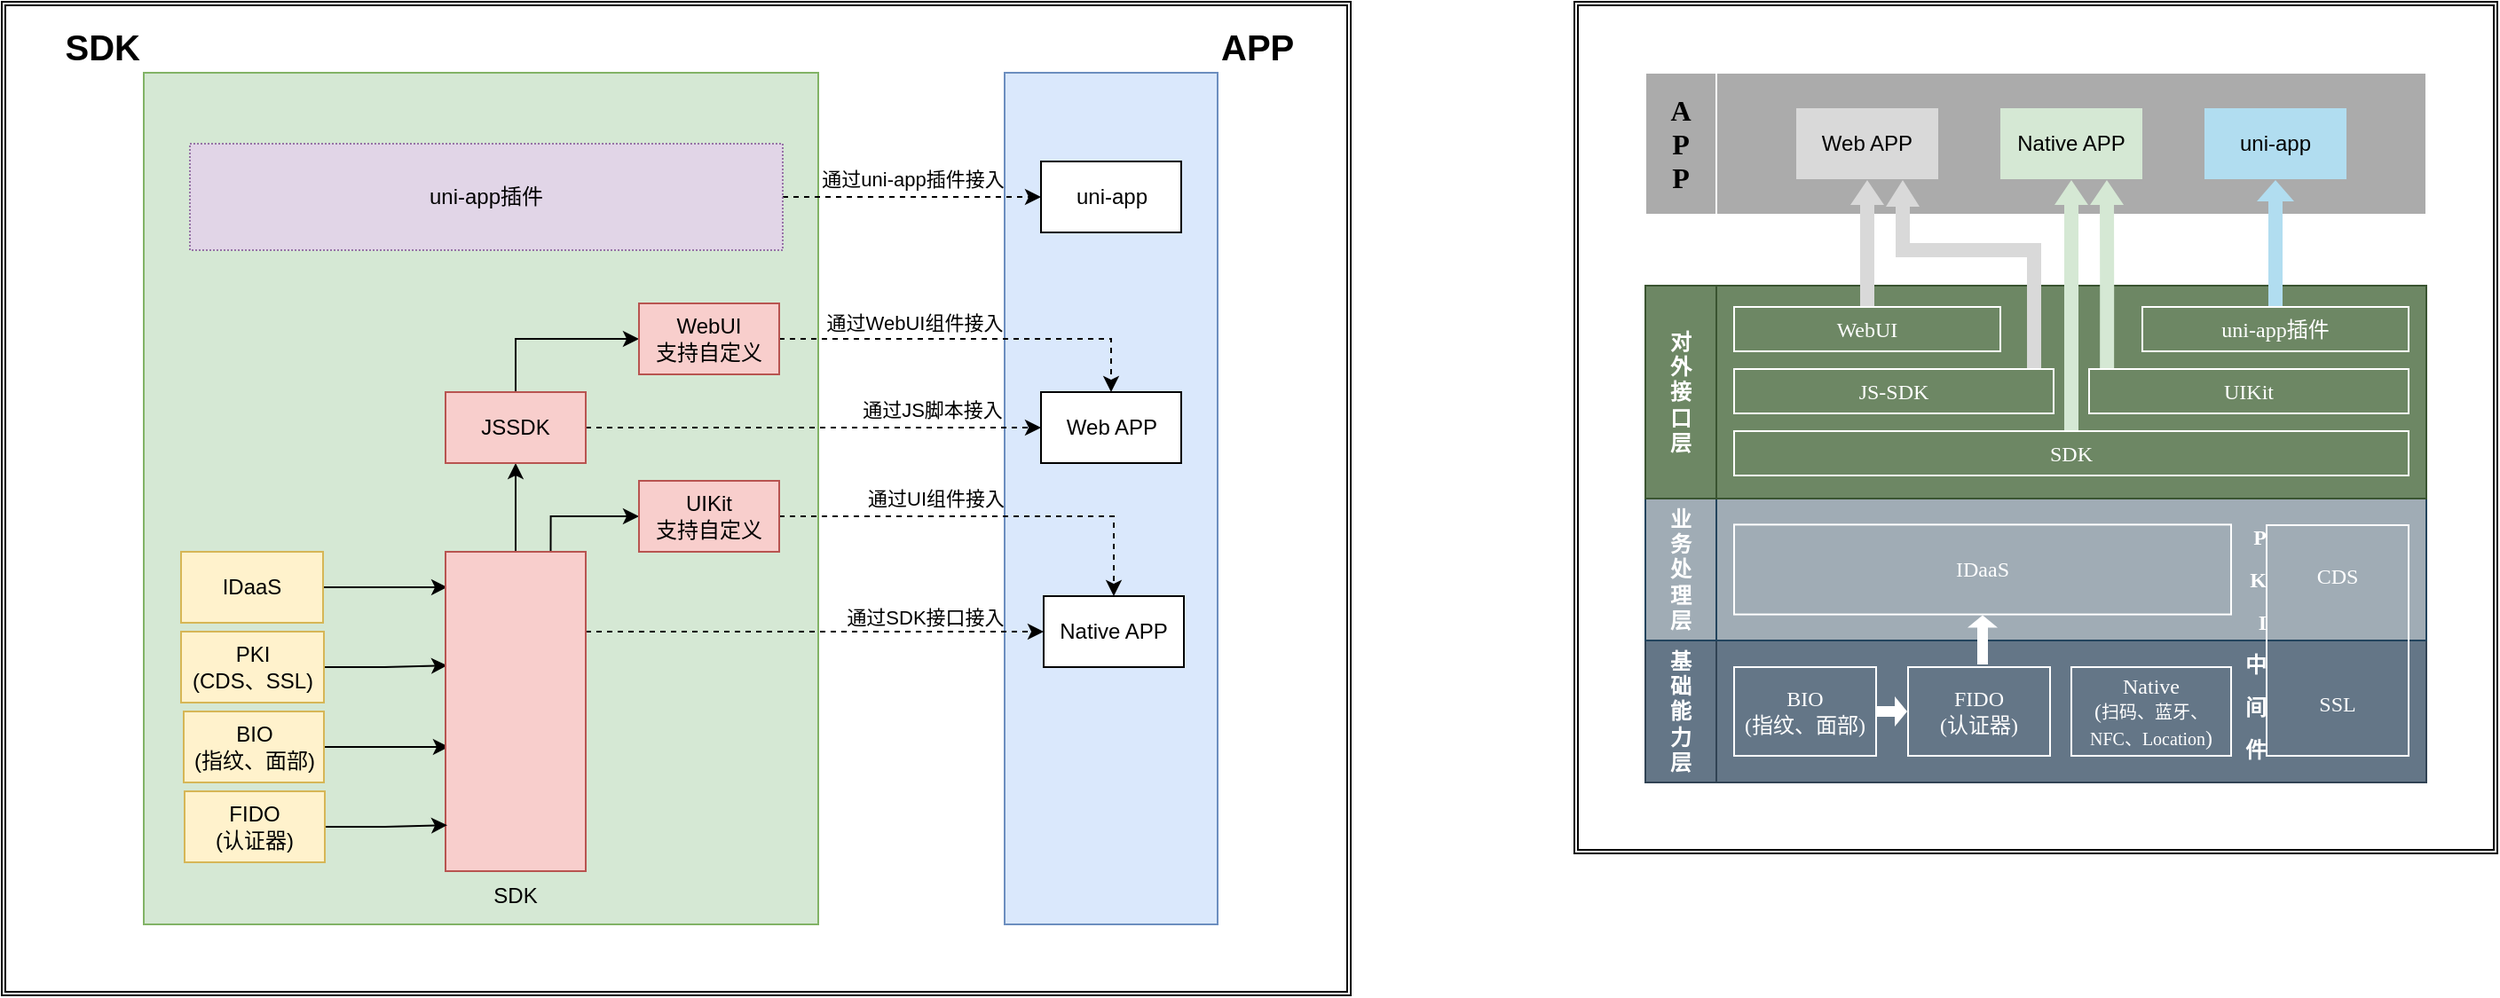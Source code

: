 <mxfile version="14.7.0" type="github">
  <diagram id="6imWZsSA1UWf6HAIqSkL" name="Page-1">
    <mxGraphModel dx="946" dy="539" grid="1" gridSize="10" guides="1" tooltips="1" connect="1" arrows="1" fold="1" page="1" pageScale="1" pageWidth="827" pageHeight="1169" math="0" shadow="0">
      <root>
        <mxCell id="0" />
        <mxCell id="1" parent="0" />
        <mxCell id="tUy6UiczHFlV-gSkyuVa-49" value="" style="shape=ext;double=1;rounded=0;whiteSpace=wrap;html=1;" vertex="1" parent="1">
          <mxGeometry x="920" y="240" width="520" height="480" as="geometry" />
        </mxCell>
        <mxCell id="tUy6UiczHFlV-gSkyuVa-1" value="" style="rounded=0;whiteSpace=wrap;html=1;fillColor=#647687;strokeColor=#314354;fontColor=#ffffff;" vertex="1" parent="1">
          <mxGeometry x="1000" y="600" width="400" height="80" as="geometry" />
        </mxCell>
        <mxCell id="tUy6UiczHFlV-gSkyuVa-2" value="" style="rounded=0;whiteSpace=wrap;html=1;strokeColor=#23445d;fillColor=#A0ACB5;" vertex="1" parent="1">
          <mxGeometry x="1000" y="520" width="400" height="80" as="geometry" />
        </mxCell>
        <mxCell id="tUy6UiczHFlV-gSkyuVa-3" value="&lt;b&gt;基&lt;br&gt;础&lt;br&gt;能&lt;br&gt;力&lt;br&gt;层&lt;/b&gt;" style="rounded=0;labelPosition=center;verticalLabelPosition=middle;align=center;verticalAlign=middle;horizontal=1;whiteSpace=wrap;fillColor=#647687;strokeColor=#314354;fontFamily=Verdana;html=1;labelBorderColor=none;fontColor=#ffffff;" vertex="1" parent="1">
          <mxGeometry x="960" y="600" width="40" height="80" as="geometry" />
        </mxCell>
        <mxCell id="5RzqA2Xlz0qxmawMThW2-2" value="" style="shape=ext;double=1;rounded=0;whiteSpace=wrap;html=1;" parent="1" vertex="1">
          <mxGeometry x="34" y="240" width="760" height="560" as="geometry" />
        </mxCell>
        <mxCell id="Ub4LqbdLNaHDUeAe_q9h-45" value="&lt;b&gt;&lt;font style=&quot;font-size: 20px&quot;&gt;SDK&lt;/font&gt;&lt;/b&gt;" style="rounded=0;whiteSpace=wrap;html=1;fillColor=#d5e8d4;strokeColor=#82b366;labelPosition=left;verticalLabelPosition=top;align=right;verticalAlign=bottom;" parent="1" vertex="1">
          <mxGeometry x="114" y="280" width="380" height="480" as="geometry" />
        </mxCell>
        <mxCell id="Ub4LqbdLNaHDUeAe_q9h-30" value="&lt;font style=&quot;font-size: 20px&quot;&gt;&lt;b&gt;APP&lt;/b&gt;&lt;/font&gt;" style="rounded=0;whiteSpace=wrap;html=1;fillColor=#dae8fc;strokeColor=#6c8ebf;labelPosition=right;verticalLabelPosition=top;align=left;verticalAlign=bottom;" parent="1" vertex="1">
          <mxGeometry x="599" y="280" width="120" height="480" as="geometry" />
        </mxCell>
        <mxCell id="AlgriSjXywLX6hnTCn8b-2" style="edgeStyle=orthogonalEdgeStyle;rounded=0;orthogonalLoop=1;jettySize=auto;html=1;entryX=0.013;entryY=0.356;entryDx=0;entryDy=0;entryPerimeter=0;" parent="1" source="Ub4LqbdLNaHDUeAe_q9h-1" target="Ub4LqbdLNaHDUeAe_q9h-20" edge="1">
          <mxGeometry relative="1" as="geometry" />
        </mxCell>
        <mxCell id="Ub4LqbdLNaHDUeAe_q9h-1" value="PKI&lt;br&gt;(CDS、SSL)" style="rounded=0;whiteSpace=wrap;html=1;fillColor=#fff2cc;strokeColor=#d6b656;" parent="1" vertex="1">
          <mxGeometry x="135" y="595" width="80.5" height="40" as="geometry" />
        </mxCell>
        <mxCell id="AlgriSjXywLX6hnTCn8b-3" style="edgeStyle=orthogonalEdgeStyle;rounded=0;orthogonalLoop=1;jettySize=auto;html=1;entryX=0.025;entryY=0.611;entryDx=0;entryDy=0;entryPerimeter=0;" parent="1" source="Ub4LqbdLNaHDUeAe_q9h-3" target="Ub4LqbdLNaHDUeAe_q9h-20" edge="1">
          <mxGeometry relative="1" as="geometry" />
        </mxCell>
        <mxCell id="Ub4LqbdLNaHDUeAe_q9h-3" value="BIO&lt;br&gt;(指纹、面部)" style="rounded=0;whiteSpace=wrap;html=1;fillColor=#fff2cc;strokeColor=#d6b656;" parent="1" vertex="1">
          <mxGeometry x="136.5" y="640" width="79" height="40" as="geometry" />
        </mxCell>
        <mxCell id="AlgriSjXywLX6hnTCn8b-1" style="edgeStyle=orthogonalEdgeStyle;rounded=0;orthogonalLoop=1;jettySize=auto;html=1;entryX=0.013;entryY=0.111;entryDx=0;entryDy=0;entryPerimeter=0;" parent="1" source="Ub4LqbdLNaHDUeAe_q9h-4" target="Ub4LqbdLNaHDUeAe_q9h-20" edge="1">
          <mxGeometry relative="1" as="geometry" />
        </mxCell>
        <mxCell id="Ub4LqbdLNaHDUeAe_q9h-4" value="IDaaS" style="rounded=0;whiteSpace=wrap;html=1;fillColor=#fff2cc;strokeColor=#d6b656;" parent="1" vertex="1">
          <mxGeometry x="135" y="550" width="80" height="40" as="geometry" />
        </mxCell>
        <mxCell id="Ub4LqbdLNaHDUeAe_q9h-24" style="edgeStyle=orthogonalEdgeStyle;rounded=0;orthogonalLoop=1;jettySize=auto;html=1;entryX=0.5;entryY=1;entryDx=0;entryDy=0;" parent="1" source="Ub4LqbdLNaHDUeAe_q9h-20" target="Ub4LqbdLNaHDUeAe_q9h-21" edge="1">
          <mxGeometry relative="1" as="geometry" />
        </mxCell>
        <mxCell id="Ub4LqbdLNaHDUeAe_q9h-25" style="edgeStyle=orthogonalEdgeStyle;rounded=0;orthogonalLoop=1;jettySize=auto;html=1;entryX=0;entryY=0.5;entryDx=0;entryDy=0;exitX=0.75;exitY=0;exitDx=0;exitDy=0;" parent="1" source="Ub4LqbdLNaHDUeAe_q9h-20" target="Ub4LqbdLNaHDUeAe_q9h-22" edge="1">
          <mxGeometry relative="1" as="geometry" />
        </mxCell>
        <mxCell id="Ub4LqbdLNaHDUeAe_q9h-34" style="edgeStyle=orthogonalEdgeStyle;rounded=0;orthogonalLoop=1;jettySize=auto;html=1;entryX=0;entryY=0.5;entryDx=0;entryDy=0;dashed=1;exitX=1;exitY=0.25;exitDx=0;exitDy=0;" parent="1" source="Ub4LqbdLNaHDUeAe_q9h-20" target="Ub4LqbdLNaHDUeAe_q9h-33" edge="1">
          <mxGeometry relative="1" as="geometry" />
        </mxCell>
        <mxCell id="Ub4LqbdLNaHDUeAe_q9h-41" value="通过SDK接口接入" style="edgeLabel;html=1;align=center;verticalAlign=middle;resizable=0;points=[];labelBackgroundColor=none;" parent="Ub4LqbdLNaHDUeAe_q9h-34" vertex="1" connectable="0">
          <mxGeometry x="0.436" y="3" relative="1" as="geometry">
            <mxPoint x="6" y="-5" as="offset" />
          </mxGeometry>
        </mxCell>
        <mxCell id="Ub4LqbdLNaHDUeAe_q9h-20" value="SDK" style="rounded=0;whiteSpace=wrap;html=1;fillColor=#f8cecc;strokeColor=#b85450;labelPosition=center;verticalLabelPosition=bottom;align=center;verticalAlign=top;" parent="1" vertex="1">
          <mxGeometry x="284" y="550" width="79" height="180" as="geometry" />
        </mxCell>
        <mxCell id="Ub4LqbdLNaHDUeAe_q9h-26" style="edgeStyle=orthogonalEdgeStyle;rounded=0;orthogonalLoop=1;jettySize=auto;html=1;entryX=0;entryY=0.5;entryDx=0;entryDy=0;exitX=0.5;exitY=0;exitDx=0;exitDy=0;" parent="1" source="Ub4LqbdLNaHDUeAe_q9h-21" target="Ub4LqbdLNaHDUeAe_q9h-23" edge="1">
          <mxGeometry relative="1" as="geometry" />
        </mxCell>
        <mxCell id="Ub4LqbdLNaHDUeAe_q9h-37" style="edgeStyle=orthogonalEdgeStyle;rounded=0;orthogonalLoop=1;jettySize=auto;html=1;dashed=1;" parent="1" source="Ub4LqbdLNaHDUeAe_q9h-21" target="Ub4LqbdLNaHDUeAe_q9h-35" edge="1">
          <mxGeometry relative="1" as="geometry" />
        </mxCell>
        <mxCell id="Ub4LqbdLNaHDUeAe_q9h-39" value="通过JS脚本接入" style="edgeLabel;html=1;align=center;verticalAlign=middle;resizable=0;points=[];labelBackgroundColor=none;" parent="Ub4LqbdLNaHDUeAe_q9h-37" vertex="1" connectable="0">
          <mxGeometry x="0.42" relative="1" as="geometry">
            <mxPoint x="13" y="-10" as="offset" />
          </mxGeometry>
        </mxCell>
        <mxCell id="Ub4LqbdLNaHDUeAe_q9h-21" value="JSSDK" style="rounded=0;whiteSpace=wrap;html=1;fillColor=#f8cecc;strokeColor=#b85450;" parent="1" vertex="1">
          <mxGeometry x="284" y="460" width="79" height="40" as="geometry" />
        </mxCell>
        <mxCell id="Ub4LqbdLNaHDUeAe_q9h-36" style="edgeStyle=orthogonalEdgeStyle;rounded=0;orthogonalLoop=1;jettySize=auto;html=1;entryX=0.5;entryY=0;entryDx=0;entryDy=0;dashed=1;" parent="1" source="Ub4LqbdLNaHDUeAe_q9h-22" target="Ub4LqbdLNaHDUeAe_q9h-33" edge="1">
          <mxGeometry relative="1" as="geometry" />
        </mxCell>
        <mxCell id="Ub4LqbdLNaHDUeAe_q9h-40" value="通过UI组件接入" style="edgeLabel;html=1;align=center;verticalAlign=middle;resizable=0;points=[];labelBackgroundColor=none;" parent="Ub4LqbdLNaHDUeAe_q9h-36" vertex="1" connectable="0">
          <mxGeometry x="-0.469" y="4" relative="1" as="geometry">
            <mxPoint x="26" y="-6" as="offset" />
          </mxGeometry>
        </mxCell>
        <mxCell id="Ub4LqbdLNaHDUeAe_q9h-22" value="UIKit&lt;br&gt;支持自定义" style="rounded=0;whiteSpace=wrap;html=1;fillColor=#f8cecc;strokeColor=#b85450;" parent="1" vertex="1">
          <mxGeometry x="393" y="510" width="79" height="40" as="geometry" />
        </mxCell>
        <mxCell id="AlgriSjXywLX6hnTCn8b-5" style="edgeStyle=orthogonalEdgeStyle;rounded=0;orthogonalLoop=1;jettySize=auto;html=1;dashed=1;" parent="1" source="Ub4LqbdLNaHDUeAe_q9h-23" target="Ub4LqbdLNaHDUeAe_q9h-35" edge="1">
          <mxGeometry relative="1" as="geometry" />
        </mxCell>
        <mxCell id="AlgriSjXywLX6hnTCn8b-6" value="通过WebUI组件接入" style="edgeLabel;html=1;align=center;verticalAlign=middle;resizable=0;points=[];labelBackgroundColor=none;" parent="AlgriSjXywLX6hnTCn8b-5" vertex="1" connectable="0">
          <mxGeometry x="-0.438" y="2" relative="1" as="geometry">
            <mxPoint x="15" y="-7" as="offset" />
          </mxGeometry>
        </mxCell>
        <mxCell id="Ub4LqbdLNaHDUeAe_q9h-23" value="WebUI&lt;br&gt;支持自定义" style="rounded=0;whiteSpace=wrap;html=1;fillColor=#f8cecc;strokeColor=#b85450;" parent="1" vertex="1">
          <mxGeometry x="393" y="410" width="79" height="40" as="geometry" />
        </mxCell>
        <mxCell id="Ub4LqbdLNaHDUeAe_q9h-33" value="Native APP" style="rounded=0;whiteSpace=wrap;html=1;" parent="1" vertex="1">
          <mxGeometry x="621" y="575" width="79" height="40" as="geometry" />
        </mxCell>
        <mxCell id="Ub4LqbdLNaHDUeAe_q9h-35" value="Web APP" style="rounded=0;whiteSpace=wrap;html=1;" parent="1" vertex="1">
          <mxGeometry x="619.5" y="460" width="79" height="40" as="geometry" />
        </mxCell>
        <mxCell id="AlgriSjXywLX6hnTCn8b-4" style="edgeStyle=orthogonalEdgeStyle;rounded=0;orthogonalLoop=1;jettySize=auto;html=1;entryX=0.013;entryY=0.856;entryDx=0;entryDy=0;entryPerimeter=0;" parent="1" source="psbZgki1PjB1DpVuzoFS-1" target="Ub4LqbdLNaHDUeAe_q9h-20" edge="1">
          <mxGeometry relative="1" as="geometry" />
        </mxCell>
        <mxCell id="psbZgki1PjB1DpVuzoFS-1" value="FIDO&lt;br&gt;(认证器)" style="rounded=0;whiteSpace=wrap;html=1;fillColor=#fff2cc;strokeColor=#d6b656;" parent="1" vertex="1">
          <mxGeometry x="137" y="685" width="79" height="40" as="geometry" />
        </mxCell>
        <mxCell id="5RzqA2Xlz0qxmawMThW2-4" value="uni-app" style="rounded=0;whiteSpace=wrap;html=1;" parent="1" vertex="1">
          <mxGeometry x="619.5" y="330" width="79" height="40" as="geometry" />
        </mxCell>
        <mxCell id="5RzqA2Xlz0qxmawMThW2-6" style="edgeStyle=orthogonalEdgeStyle;rounded=0;orthogonalLoop=1;jettySize=auto;html=1;entryX=0;entryY=0.5;entryDx=0;entryDy=0;dashed=1;" parent="1" source="5RzqA2Xlz0qxmawMThW2-5" target="5RzqA2Xlz0qxmawMThW2-4" edge="1">
          <mxGeometry relative="1" as="geometry" />
        </mxCell>
        <mxCell id="5RzqA2Xlz0qxmawMThW2-13" value="通过uni-app插件接入" style="edgeLabel;html=1;align=center;verticalAlign=middle;resizable=0;points=[];labelBackgroundColor=none;" parent="5RzqA2Xlz0qxmawMThW2-6" vertex="1" connectable="0">
          <mxGeometry x="0.181" y="1" relative="1" as="geometry">
            <mxPoint x="-13" y="-9" as="offset" />
          </mxGeometry>
        </mxCell>
        <mxCell id="5RzqA2Xlz0qxmawMThW2-5" value="uni-app插件" style="rounded=0;whiteSpace=wrap;html=1;dashed=1;dashPattern=1 1;fillColor=#e1d5e7;strokeColor=#9673a6;" parent="1" vertex="1">
          <mxGeometry x="140" y="320" width="334" height="60" as="geometry" />
        </mxCell>
        <mxCell id="tUy6UiczHFlV-gSkyuVa-5" value="&lt;b&gt;业&lt;br&gt;务&lt;br&gt;处&lt;br&gt;理&lt;br&gt;层&lt;/b&gt;" style="rounded=0;labelPosition=center;verticalLabelPosition=middle;align=center;verticalAlign=middle;horizontal=1;whiteSpace=wrap;strokeColor=#23445d;fontFamily=Verdana;html=1;labelBorderColor=none;fontColor=#FFFFFF;fillColor=#A0ACB5;" vertex="1" parent="1">
          <mxGeometry x="960" y="520" width="40" height="80" as="geometry" />
        </mxCell>
        <mxCell id="tUy6UiczHFlV-gSkyuVa-6" value="&lt;font style=&quot;font-size: 12px&quot;&gt;&lt;b&gt;P&lt;br&gt;K&lt;br&gt;&amp;nbsp;I&lt;br&gt;中&lt;br&gt;&amp;nbsp;间&lt;br&gt;&amp;nbsp;件&lt;/b&gt;&lt;/font&gt;" style="rounded=0;html=1;fontFamily=Verdana;labelPosition=left;verticalLabelPosition=middle;align=right;verticalAlign=middle;fontSize=20;labelBackgroundColor=none;labelBorderColor=none;whiteSpace=wrap;fontColor=#FFFFFF;fillColor=none;strokeColor=#FFFFFF;direction=east;spacingTop=-4;spacing=0;horizontal=1;" vertex="1" parent="1">
          <mxGeometry x="1310" y="535" width="80" height="130" as="geometry" />
        </mxCell>
        <mxCell id="tUy6UiczHFlV-gSkyuVa-7" value="IDaaS" style="rounded=0;whiteSpace=wrap;html=1;fontFamily=Verdana;fillColor=none;strokeColor=#FFFFFF;fontColor=#FFFFFF;" vertex="1" parent="1">
          <mxGeometry x="1010" y="534.69" width="280" height="50.62" as="geometry" />
        </mxCell>
        <mxCell id="tUy6UiczHFlV-gSkyuVa-28" style="edgeStyle=orthogonalEdgeStyle;shape=flexArrow;rounded=0;orthogonalLoop=1;jettySize=auto;html=1;entryX=0;entryY=0.5;entryDx=0;entryDy=0;fontFamily=Verdana;fontSize=12;fontColor=#FFFFFF;fillColor=#ffffff;endWidth=10;endSize=2;width=6;strokeColor=none;" edge="1" parent="1" source="tUy6UiczHFlV-gSkyuVa-9" target="tUy6UiczHFlV-gSkyuVa-23">
          <mxGeometry relative="1" as="geometry" />
        </mxCell>
        <mxCell id="tUy6UiczHFlV-gSkyuVa-9" value="BIO&lt;br&gt;(指纹、面部)" style="rounded=0;whiteSpace=wrap;html=1;fontFamily=Verdana;fillColor=none;strokeColor=#FFFFFF;fontColor=#FFFFFF;" vertex="1" parent="1">
          <mxGeometry x="1010" y="615" width="80" height="50" as="geometry" />
        </mxCell>
        <mxCell id="tUy6UiczHFlV-gSkyuVa-13" value="CDS&lt;br style=&quot;font-size: 13px;&quot;&gt;Cert、SSL" style="text;html=1;fillColor=none;align=center;verticalAlign=middle;whiteSpace=wrap;rounded=0;fontFamily=Verdana;fontSize=13;fontColor=#FFFFFF;strokeColor=#FFFFFF;" vertex="1" parent="1">
          <mxGeometry x="1230" y="447" width="100" height="40" as="geometry" />
        </mxCell>
        <mxCell id="tUy6UiczHFlV-gSkyuVa-15" value="Native&lt;br&gt;(&lt;font style=&quot;font-size: 10px&quot;&gt;扫码&lt;font style=&quot;font-size: 10px&quot;&gt;、蓝牙、&lt;br&gt;NFC、Location&lt;/font&gt;&lt;/font&gt;)" style="rounded=0;whiteSpace=wrap;html=1;fontFamily=Verdana;fillColor=none;strokeColor=#FFFFFF;fontColor=#FFFFFF;" vertex="1" parent="1">
          <mxGeometry x="1200" y="615" width="90" height="50" as="geometry" />
        </mxCell>
        <mxCell id="tUy6UiczHFlV-gSkyuVa-17" value="" style="rounded=0;whiteSpace=wrap;html=1;strokeColor=#3A5431;gradientDirection=south;fillColor=#6d8764;labelPosition=right;verticalLabelPosition=top;align=left;verticalAlign=bottom;fontColor=#67AB9F;" vertex="1" parent="1">
          <mxGeometry x="1000" y="400" width="400" height="120" as="geometry" />
        </mxCell>
        <mxCell id="tUy6UiczHFlV-gSkyuVa-18" value="&lt;b&gt;对&lt;br&gt;外&lt;br&gt;接&lt;br&gt;口&lt;br&gt;层&lt;/b&gt;" style="rounded=0;labelPosition=center;verticalLabelPosition=middle;align=center;verticalAlign=middle;horizontal=1;whiteSpace=wrap;strokeColor=#3A5431;fontFamily=Verdana;html=1;labelBorderColor=none;gradientDirection=south;fillColor=#6d8764;fontColor=#ffffff;" vertex="1" parent="1">
          <mxGeometry x="960" y="400" width="40" height="120" as="geometry" />
        </mxCell>
        <mxCell id="tUy6UiczHFlV-gSkyuVa-20" value="" style="rounded=0;whiteSpace=wrap;html=1;fontFamily=Verdana;fontSize=12;strokeColor=#FFFFFF;fillColor=#ABABAB;labelPosition=right;verticalLabelPosition=top;align=left;verticalAlign=bottom;fontColor=#7A7A7A;" vertex="1" parent="1">
          <mxGeometry x="1000" y="280" width="400" height="80" as="geometry" />
        </mxCell>
        <mxCell id="tUy6UiczHFlV-gSkyuVa-44" style="edgeStyle=orthogonalEdgeStyle;shape=flexArrow;rounded=0;orthogonalLoop=1;jettySize=auto;html=1;entryX=0.5;entryY=1;entryDx=0;entryDy=0;fontFamily=Verdana;fontSize=20;fontColor=#000000;endWidth=10;endSize=4.33;width=8;fillColor=#d5e8d4;strokeColor=none;" edge="1" parent="1" source="tUy6UiczHFlV-gSkyuVa-21" target="tUy6UiczHFlV-gSkyuVa-41">
          <mxGeometry relative="1" as="geometry">
            <Array as="points" />
          </mxGeometry>
        </mxCell>
        <mxCell id="tUy6UiczHFlV-gSkyuVa-21" value="&lt;font color=&quot;#ffffff&quot;&gt;SDK&lt;/font&gt;" style="rounded=0;whiteSpace=wrap;html=1;fontFamily=Verdana;fontSize=12;fontColor=#67AB9F;strokeColor=#FFFFFF;fillColor=none;" vertex="1" parent="1">
          <mxGeometry x="1010" y="482" width="380" height="25" as="geometry" />
        </mxCell>
        <mxCell id="tUy6UiczHFlV-gSkyuVa-23" value="FIDO&lt;br&gt;(认证器)" style="rounded=0;whiteSpace=wrap;html=1;fontFamily=Verdana;fillColor=none;strokeColor=#FFFFFF;fontColor=#FFFFFF;" vertex="1" parent="1">
          <mxGeometry x="1108" y="615" width="80" height="50" as="geometry" />
        </mxCell>
        <mxCell id="tUy6UiczHFlV-gSkyuVa-48" style="edgeStyle=orthogonalEdgeStyle;shape=flexArrow;rounded=0;orthogonalLoop=1;jettySize=auto;html=1;entryX=0.75;entryY=1;entryDx=0;entryDy=0;fontFamily=Verdana;fontSize=20;fontColor=#000000;exitX=0.939;exitY=0;exitDx=0;exitDy=0;exitPerimeter=0;width=8;endSize=4.67;endWidth=10;strokeColor=none;fillColor=#D9D9D9;" edge="1" parent="1" source="tUy6UiczHFlV-gSkyuVa-25" target="tUy6UiczHFlV-gSkyuVa-42">
          <mxGeometry relative="1" as="geometry">
            <Array as="points">
              <mxPoint x="1179" y="380" />
              <mxPoint x="1105" y="380" />
            </Array>
          </mxGeometry>
        </mxCell>
        <mxCell id="tUy6UiczHFlV-gSkyuVa-25" value="&lt;font color=&quot;#ffffff&quot;&gt;JS-SDK&lt;/font&gt;" style="rounded=0;whiteSpace=wrap;html=1;fontFamily=Verdana;fontSize=12;fontColor=#67AB9F;strokeColor=#FFFFFF;fillColor=none;" vertex="1" parent="1">
          <mxGeometry x="1010" y="447" width="180" height="25" as="geometry" />
        </mxCell>
        <mxCell id="tUy6UiczHFlV-gSkyuVa-45" style="edgeStyle=orthogonalEdgeStyle;shape=flexArrow;rounded=0;orthogonalLoop=1;jettySize=auto;html=1;entryX=0.75;entryY=1;entryDx=0;entryDy=0;fontFamily=Verdana;fontSize=20;fontColor=#000000;fillColor=#d5e8d4;width=8;endSize=4.33;endWidth=10;strokeColor=none;exitX=0.056;exitY=0.04;exitDx=0;exitDy=0;exitPerimeter=0;" edge="1" parent="1" source="tUy6UiczHFlV-gSkyuVa-27" target="tUy6UiczHFlV-gSkyuVa-41">
          <mxGeometry relative="1" as="geometry">
            <mxPoint x="1220" y="450" as="sourcePoint" />
          </mxGeometry>
        </mxCell>
        <mxCell id="tUy6UiczHFlV-gSkyuVa-27" value="&lt;font color=&quot;#ffffff&quot;&gt;UIKit&lt;br&gt;&lt;/font&gt;" style="rounded=0;whiteSpace=wrap;html=1;fontFamily=Verdana;fontSize=12;fontColor=#67AB9F;strokeColor=#FFFFFF;fillColor=none;" vertex="1" parent="1">
          <mxGeometry x="1210" y="447" width="180" height="25" as="geometry" />
        </mxCell>
        <mxCell id="tUy6UiczHFlV-gSkyuVa-47" style="edgeStyle=orthogonalEdgeStyle;shape=flexArrow;rounded=0;orthogonalLoop=1;jettySize=auto;html=1;entryX=0.5;entryY=1;entryDx=0;entryDy=0;fontFamily=Verdana;fontSize=20;fontColor=#000000;width=8;endSize=4.33;endWidth=10;strokeColor=none;fillColor=#D9D9D9;" edge="1" parent="1" source="tUy6UiczHFlV-gSkyuVa-29" target="tUy6UiczHFlV-gSkyuVa-42">
          <mxGeometry relative="1" as="geometry" />
        </mxCell>
        <mxCell id="tUy6UiczHFlV-gSkyuVa-29" value="&lt;font color=&quot;#ffffff&quot;&gt;WebUI&lt;/font&gt;" style="rounded=0;whiteSpace=wrap;html=1;fontFamily=Verdana;fontSize=12;fontColor=#67AB9F;strokeColor=#FFFFFF;fillColor=none;" vertex="1" parent="1">
          <mxGeometry x="1010" y="412" width="150" height="25" as="geometry" />
        </mxCell>
        <mxCell id="tUy6UiczHFlV-gSkyuVa-46" style="edgeStyle=orthogonalEdgeStyle;shape=flexArrow;rounded=0;orthogonalLoop=1;jettySize=auto;html=1;entryX=0.5;entryY=1;entryDx=0;entryDy=0;fontFamily=Verdana;fontSize=20;fontColor=#000000;fillColor=#b1ddf0;endWidth=12;endSize=3.67;width=8;strokeColor=none;" edge="1" parent="1" source="tUy6UiczHFlV-gSkyuVa-30" target="tUy6UiczHFlV-gSkyuVa-43">
          <mxGeometry relative="1" as="geometry" />
        </mxCell>
        <mxCell id="tUy6UiczHFlV-gSkyuVa-30" value="&lt;font color=&quot;#ffffff&quot;&gt;uni-app插件&lt;/font&gt;" style="rounded=0;whiteSpace=wrap;html=1;fontFamily=Verdana;fontSize=12;fontColor=#67AB9F;strokeColor=#FFFFFF;fillColor=none;" vertex="1" parent="1">
          <mxGeometry x="1240" y="412" width="150" height="25" as="geometry" />
        </mxCell>
        <mxCell id="tUy6UiczHFlV-gSkyuVa-36" style="edgeStyle=orthogonalEdgeStyle;shape=flexArrow;rounded=0;orthogonalLoop=1;jettySize=auto;html=1;fontFamily=Verdana;fontSize=12;fontColor=#FFFFFF;fillColor=#ffffff;endWidth=10;endSize=2;width=6;strokeColor=none;exitX=0.525;exitY=-0.02;exitDx=0;exitDy=0;exitPerimeter=0;" edge="1" parent="1" source="tUy6UiczHFlV-gSkyuVa-23" target="tUy6UiczHFlV-gSkyuVa-7">
          <mxGeometry relative="1" as="geometry">
            <mxPoint x="1150" y="600" as="sourcePoint" />
            <mxPoint x="1118" y="650" as="targetPoint" />
          </mxGeometry>
        </mxCell>
        <mxCell id="tUy6UiczHFlV-gSkyuVa-40" value="&lt;font style=&quot;font-size: 16px&quot;&gt;&lt;b&gt;A&lt;br&gt;P&lt;br&gt;P&lt;/b&gt;&lt;/font&gt;" style="rounded=0;whiteSpace=wrap;html=1;fontFamily=Verdana;fontSize=12;strokeColor=#FFFFFF;fillColor=#ABABAB;labelPosition=center;verticalLabelPosition=middle;align=center;verticalAlign=middle;" vertex="1" parent="1">
          <mxGeometry x="960" y="280" width="40" height="80" as="geometry" />
        </mxCell>
        <mxCell id="tUy6UiczHFlV-gSkyuVa-41" value="Native APP" style="rounded=0;whiteSpace=wrap;html=1;fillColor=#d5e8d4;strokeColor=none;" vertex="1" parent="1">
          <mxGeometry x="1160" y="300" width="80" height="40" as="geometry" />
        </mxCell>
        <mxCell id="tUy6UiczHFlV-gSkyuVa-42" value="Web APP" style="rounded=0;whiteSpace=wrap;html=1;strokeColor=none;fillColor=#D9D9D9;" vertex="1" parent="1">
          <mxGeometry x="1045" y="300" width="80" height="40" as="geometry" />
        </mxCell>
        <mxCell id="tUy6UiczHFlV-gSkyuVa-43" value="uni-app" style="rounded=0;whiteSpace=wrap;html=1;fillColor=#b1ddf0;strokeColor=none;" vertex="1" parent="1">
          <mxGeometry x="1275" y="300" width="80" height="40" as="geometry" />
        </mxCell>
        <mxCell id="tUy6UiczHFlV-gSkyuVa-24" value="&lt;font color=&quot;#ffffff&quot;&gt;CDS&lt;br&gt;&lt;br&gt;&lt;br&gt;&lt;br&gt;&lt;br&gt;SSL&lt;/font&gt;" style="text;html=1;strokeColor=none;fillColor=none;align=center;verticalAlign=middle;whiteSpace=wrap;rounded=0;fontFamily=Verdana;fontSize=12;" vertex="1" parent="1">
          <mxGeometry x="1310" y="535" width="80" height="130" as="geometry" />
        </mxCell>
      </root>
    </mxGraphModel>
  </diagram>
</mxfile>
